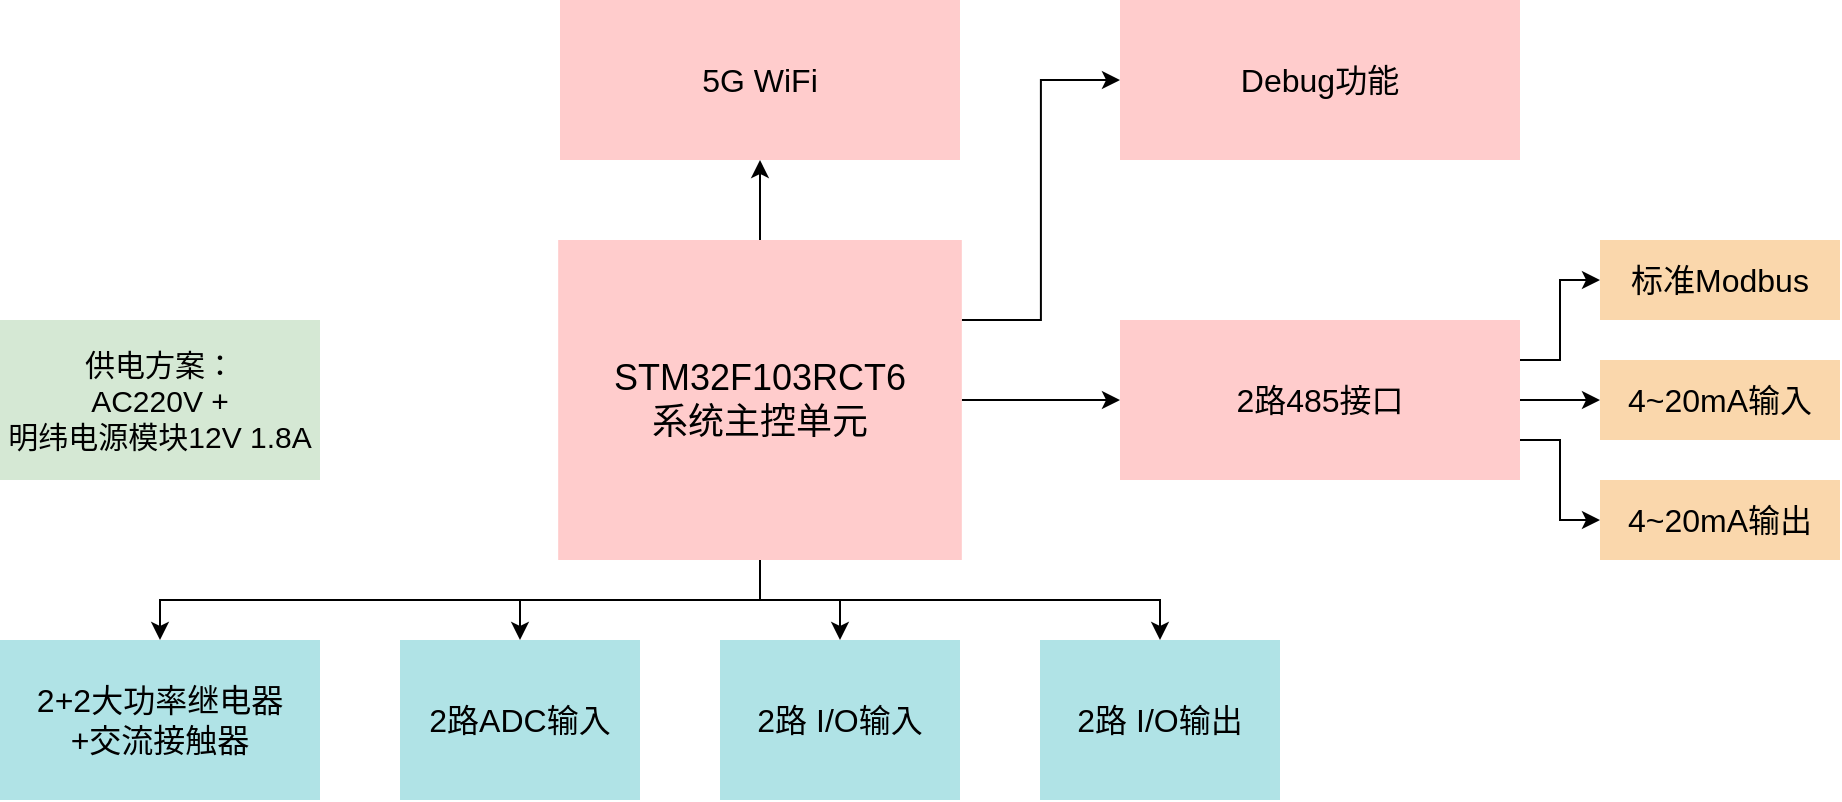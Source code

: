 <mxfile version="12.4.8" type="github">
  <diagram id="swLJGi5v2HPjv_KgUqqM" name="第 1 页">
    <mxGraphModel dx="57" dy="683" grid="1" gridSize="10" guides="1" tooltips="1" connect="1" arrows="1" fold="1" page="1" pageScale="1" pageWidth="1169" pageHeight="827" math="0" shadow="0">
      <root>
        <mxCell id="0"/>
        <mxCell id="1" parent="0"/>
        <mxCell id="p8CmxP3rmr4ddlv8Zw7t-11" value="" style="edgeStyle=orthogonalEdgeStyle;rounded=0;orthogonalLoop=1;jettySize=auto;html=1;fontSize=16;" edge="1" parent="1" source="vAtyXtitnbN9AJRjqvqJ-3" target="p8CmxP3rmr4ddlv8Zw7t-6">
          <mxGeometry relative="1" as="geometry"/>
        </mxCell>
        <mxCell id="p8CmxP3rmr4ddlv8Zw7t-15" style="edgeStyle=orthogonalEdgeStyle;rounded=0;orthogonalLoop=1;jettySize=auto;html=1;exitX=1;exitY=0.25;exitDx=0;exitDy=0;entryX=0;entryY=0.5;entryDx=0;entryDy=0;fontSize=16;" edge="1" parent="1" source="vAtyXtitnbN9AJRjqvqJ-3" target="p8CmxP3rmr4ddlv8Zw7t-10">
          <mxGeometry relative="1" as="geometry"/>
        </mxCell>
        <mxCell id="p8CmxP3rmr4ddlv8Zw7t-18" style="edgeStyle=orthogonalEdgeStyle;rounded=0;orthogonalLoop=1;jettySize=auto;html=1;exitX=0.5;exitY=1;exitDx=0;exitDy=0;fontSize=16;" edge="1" parent="1" source="vAtyXtitnbN9AJRjqvqJ-3" target="p8CmxP3rmr4ddlv8Zw7t-2">
          <mxGeometry relative="1" as="geometry"/>
        </mxCell>
        <mxCell id="p8CmxP3rmr4ddlv8Zw7t-19" style="edgeStyle=orthogonalEdgeStyle;rounded=0;orthogonalLoop=1;jettySize=auto;html=1;exitX=0.5;exitY=1;exitDx=0;exitDy=0;fontSize=16;" edge="1" parent="1" source="vAtyXtitnbN9AJRjqvqJ-3" target="p8CmxP3rmr4ddlv8Zw7t-3">
          <mxGeometry relative="1" as="geometry"/>
        </mxCell>
        <mxCell id="p8CmxP3rmr4ddlv8Zw7t-20" style="edgeStyle=orthogonalEdgeStyle;rounded=0;orthogonalLoop=1;jettySize=auto;html=1;exitX=0.5;exitY=1;exitDx=0;exitDy=0;entryX=0.5;entryY=0;entryDx=0;entryDy=0;fontSize=16;" edge="1" parent="1" source="vAtyXtitnbN9AJRjqvqJ-3" target="p8CmxP3rmr4ddlv8Zw7t-4">
          <mxGeometry relative="1" as="geometry"/>
        </mxCell>
        <mxCell id="p8CmxP3rmr4ddlv8Zw7t-21" style="edgeStyle=orthogonalEdgeStyle;rounded=0;orthogonalLoop=1;jettySize=auto;html=1;exitX=0.5;exitY=1;exitDx=0;exitDy=0;fontSize=16;" edge="1" parent="1" source="vAtyXtitnbN9AJRjqvqJ-3" target="p8CmxP3rmr4ddlv8Zw7t-5">
          <mxGeometry relative="1" as="geometry"/>
        </mxCell>
        <mxCell id="p8CmxP3rmr4ddlv8Zw7t-25" style="edgeStyle=orthogonalEdgeStyle;rounded=0;orthogonalLoop=1;jettySize=auto;html=1;exitX=0.5;exitY=0;exitDx=0;exitDy=0;entryX=0.5;entryY=1;entryDx=0;entryDy=0;fontSize=16;" edge="1" parent="1" source="vAtyXtitnbN9AJRjqvqJ-3" target="cJSxulE8HZwPKAKGqiw1-1">
          <mxGeometry relative="1" as="geometry"/>
        </mxCell>
        <mxCell id="vAtyXtitnbN9AJRjqvqJ-3" value="&lt;font style=&quot;font-size: 18px&quot;&gt;STM32F103RCT6&lt;br&gt;系统主控单元&lt;/font&gt;" style="rounded=0;whiteSpace=wrap;html=1;shadow=0;fillColor=#ffcccc;strokeColor=none;" parent="1" vertex="1">
          <mxGeometry x="1599.09" y="280" width="201.82" height="160" as="geometry"/>
        </mxCell>
        <mxCell id="cJSxulE8HZwPKAKGqiw1-1" value="5G WiFi" style="rounded=0;whiteSpace=wrap;html=1;shadow=0;fillColor=#ffcccc;strokeColor=none;fontSize=16;" parent="1" vertex="1">
          <mxGeometry x="1600.0" y="160" width="200" height="80" as="geometry"/>
        </mxCell>
        <mxCell id="p8CmxP3rmr4ddlv8Zw7t-1" value="供电方案：&lt;br style=&quot;font-size: 15px&quot;&gt;AC220V + &lt;br&gt;明纬电源模块12V 1.8A" style="rounded=0;whiteSpace=wrap;html=1;shadow=0;fillColor=#d5e8d4;strokeColor=none;fontSize=15;" vertex="1" parent="1">
          <mxGeometry x="1320" y="320" width="160" height="80" as="geometry"/>
        </mxCell>
        <mxCell id="p8CmxP3rmr4ddlv8Zw7t-2" value="2+2大功率继电器&lt;br&gt;+交流接触器" style="rounded=0;whiteSpace=wrap;html=1;shadow=0;fillColor=#b0e3e6;strokeColor=none;fontSize=16;" vertex="1" parent="1">
          <mxGeometry x="1320" y="480" width="160" height="80" as="geometry"/>
        </mxCell>
        <mxCell id="p8CmxP3rmr4ddlv8Zw7t-3" value="2路ADC输入" style="rounded=0;whiteSpace=wrap;html=1;shadow=0;fillColor=#b0e3e6;strokeColor=none;fontSize=16;" vertex="1" parent="1">
          <mxGeometry x="1520" y="480" width="120" height="80" as="geometry"/>
        </mxCell>
        <mxCell id="p8CmxP3rmr4ddlv8Zw7t-4" value="2路 I/O输入" style="rounded=0;whiteSpace=wrap;html=1;shadow=0;fillColor=#b0e3e6;strokeColor=none;fontSize=16;" vertex="1" parent="1">
          <mxGeometry x="1680" y="480" width="120" height="80" as="geometry"/>
        </mxCell>
        <mxCell id="p8CmxP3rmr4ddlv8Zw7t-5" value="2路 I/O输出" style="rounded=0;whiteSpace=wrap;html=1;shadow=0;fillColor=#b0e3e6;strokeColor=none;fontSize=16;" vertex="1" parent="1">
          <mxGeometry x="1840" y="480" width="120" height="80" as="geometry"/>
        </mxCell>
        <mxCell id="p8CmxP3rmr4ddlv8Zw7t-12" style="edgeStyle=orthogonalEdgeStyle;rounded=0;orthogonalLoop=1;jettySize=auto;html=1;exitX=1;exitY=0.25;exitDx=0;exitDy=0;entryX=0;entryY=0.5;entryDx=0;entryDy=0;fontSize=16;" edge="1" parent="1" source="p8CmxP3rmr4ddlv8Zw7t-6" target="p8CmxP3rmr4ddlv8Zw7t-8">
          <mxGeometry relative="1" as="geometry"/>
        </mxCell>
        <mxCell id="p8CmxP3rmr4ddlv8Zw7t-13" style="edgeStyle=orthogonalEdgeStyle;rounded=0;orthogonalLoop=1;jettySize=auto;html=1;fontSize=16;" edge="1" parent="1" source="p8CmxP3rmr4ddlv8Zw7t-6" target="p8CmxP3rmr4ddlv8Zw7t-7">
          <mxGeometry relative="1" as="geometry"/>
        </mxCell>
        <mxCell id="p8CmxP3rmr4ddlv8Zw7t-14" style="edgeStyle=orthogonalEdgeStyle;rounded=0;orthogonalLoop=1;jettySize=auto;html=1;exitX=1;exitY=0.75;exitDx=0;exitDy=0;fontSize=16;" edge="1" parent="1" source="p8CmxP3rmr4ddlv8Zw7t-6" target="p8CmxP3rmr4ddlv8Zw7t-9">
          <mxGeometry relative="1" as="geometry"/>
        </mxCell>
        <mxCell id="p8CmxP3rmr4ddlv8Zw7t-6" value="2路485接口" style="rounded=0;whiteSpace=wrap;html=1;shadow=0;fillColor=#ffcccc;strokeColor=none;fontSize=16;" vertex="1" parent="1">
          <mxGeometry x="1880" y="320" width="200" height="80" as="geometry"/>
        </mxCell>
        <mxCell id="p8CmxP3rmr4ddlv8Zw7t-7" value="4~20mA输入" style="rounded=0;whiteSpace=wrap;html=1;shadow=0;fillColor=#fad7ac;strokeColor=none;fontSize=16;" vertex="1" parent="1">
          <mxGeometry x="2120" y="340" width="120" height="40" as="geometry"/>
        </mxCell>
        <mxCell id="p8CmxP3rmr4ddlv8Zw7t-8" value="标准Modbus" style="rounded=0;whiteSpace=wrap;html=1;shadow=0;fillColor=#fad7ac;strokeColor=none;fontSize=16;" vertex="1" parent="1">
          <mxGeometry x="2120" y="280" width="120" height="40" as="geometry"/>
        </mxCell>
        <mxCell id="p8CmxP3rmr4ddlv8Zw7t-9" value="4~20mA输出&lt;br&gt;" style="rounded=0;whiteSpace=wrap;html=1;shadow=0;fillColor=#fad7ac;strokeColor=none;fontSize=16;" vertex="1" parent="1">
          <mxGeometry x="2120" y="400" width="120" height="40" as="geometry"/>
        </mxCell>
        <mxCell id="p8CmxP3rmr4ddlv8Zw7t-10" value="Debug功能&lt;br&gt;" style="rounded=0;whiteSpace=wrap;html=1;shadow=0;fillColor=#ffcccc;strokeColor=none;fontSize=16;" vertex="1" parent="1">
          <mxGeometry x="1880" y="160" width="200" height="80" as="geometry"/>
        </mxCell>
      </root>
    </mxGraphModel>
  </diagram>
</mxfile>
